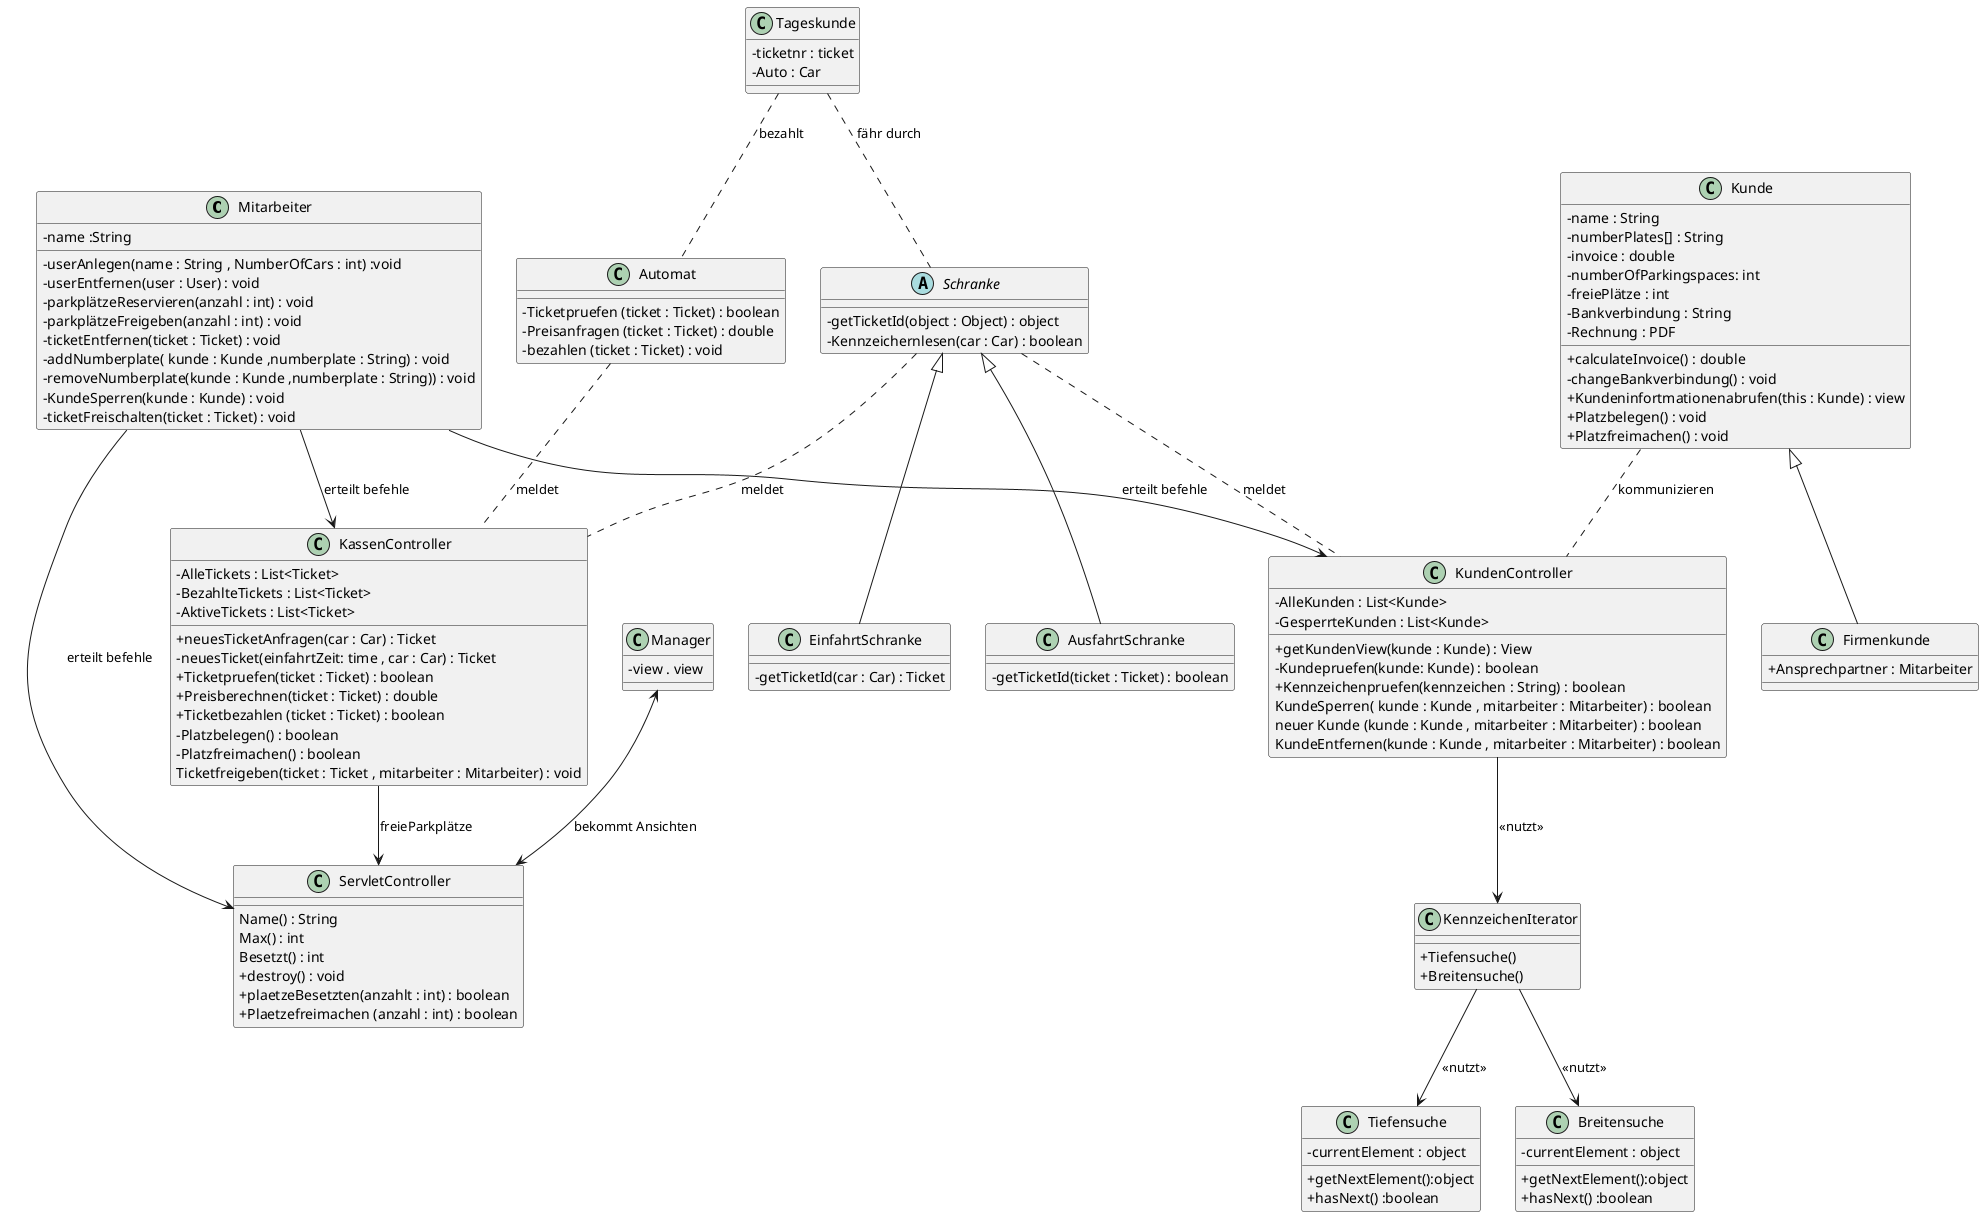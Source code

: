 @startuml
skinparam classAttributeIconSize 0

class Mitarbeiter{
-name :String

-userAnlegen(name : String , NumberOfCars : int) :void
-userEntfernen(user : User) : void
-parkplätzeReservieren(anzahl : int) : void
-parkplätzeFreigeben(anzahl : int) : void
-ticketEntfernen(ticket : Ticket) : void
-addNumberplate( kunde : Kunde ,numberplate : String) : void
-removeNumberplate(kunde : Kunde ,numberplate : String)) : void
-KundeSperren(kunde : Kunde) : void
-ticketFreischalten(ticket : Ticket) : void
}

class Firmenkunde{
+ Ansprechpartner : Mitarbeiter

}

class Kunde {
  -name : String
  -numberPlates[] : String
  -invoice : double
  -numberOfParkingspaces: int
  -freiePlätze : int
  -Bankverbindung : String
  - Rechnung : PDF

  +calculateInvoice() : double
  -changeBankverbindung() : void
  +Kundeninfortmationenabrufen(this : Kunde) : view
  +Platzbelegen() : void
  +Platzfreimachen() : void

}

class Tageskunde{
-ticketnr : ticket
-Auto : Car
}

abstract class Schranke{
-getTicketId(object : Object) : object
-Kennzeichernlesen(car : Car) : boolean
}

class EinfahrtSchranke {
-getTicketId(car : Car) : Ticket
}

class AusfahrtSchranke {
-getTicketId(ticket : Ticket) : boolean
}

class KassenController {
-AlleTickets : List<Ticket>
-BezahlteTickets : List<Ticket>
-AktiveTickets : List<Ticket>

+neuesTicketAnfragen(car : Car) : Ticket
-neuesTicket(einfahrtZeit: time , car : Car) : Ticket
+Ticketpruefen(ticket : Ticket) : boolean
+Preisberechnen(ticket : Ticket) : double
+Ticketbezahlen (ticket : Ticket) : boolean
-Platzbelegen() : boolean
-Platzfreimachen() : boolean
Ticketfreigeben(ticket : Ticket , mitarbeiter : Mitarbeiter) : void
}

class KundenController{
- AlleKunden : List<Kunde>
- GesperrteKunden : List<Kunde>

+getKundenView(kunde : Kunde) : View
-Kundepruefen(kunde: Kunde) : boolean
+Kennzeichenpruefen(kennzeichen : String) : boolean
KundeSperren( kunde : Kunde , mitarbeiter : Mitarbeiter) : boolean
neuer Kunde (kunde : Kunde , mitarbeiter : Mitarbeiter) : boolean
KundeEntfernen(kunde : Kunde , mitarbeiter : Mitarbeiter) : boolean
}

class KennzeichenIterator{
+Tiefensuche()
+Breitensuche()
}

class Tiefensuche{
-currentElement : object

+getNextElement():object
+hasNext() :boolean
}

class Breitensuche {
-currentElement : object

+getNextElement():object
+hasNext() :boolean
}

class Automat{

-Ticketpruefen (ticket : Ticket) : boolean
-Preisanfragen (ticket : Ticket) : double
-bezahlen (ticket : Ticket) : void
}

class ServletController {

Name() : String
Max() : int
Besetzt() : int
+destroy() : void
+plaetzeBesetzten(anzahlt : int) : boolean
+Plaetzefreimachen (anzahl : int) : boolean

}

class Manager {
-view . view
}


Kunde <|-- Firmenkunde
Tageskunde .- Schranke : fähr durch
Tageskunde .- Automat : bezahlt
Automat .- KassenController : meldet
Schranke .- KassenController : meldet
Schranke .- KundenController : meldet
Schranke <|-- AusfahrtSchranke
Schranke <|-- EinfahrtSchranke
Kunde .- KundenController : kommunizieren
KundenController --> KennzeichenIterator : <<nutzt>>
KennzeichenIterator --> Tiefensuche : <<nutzt>>
KennzeichenIterator --> Breitensuche : <<nutzt>>
Mitarbeiter --> KundenController : erteilt befehle
Mitarbeiter --> ServletController : erteilt befehle
Mitarbeiter --> KassenController : erteilt befehle
KassenController --> ServletController : freieParkplätze
Manager <--> ServletController : bekommt Ansichten
@enduml